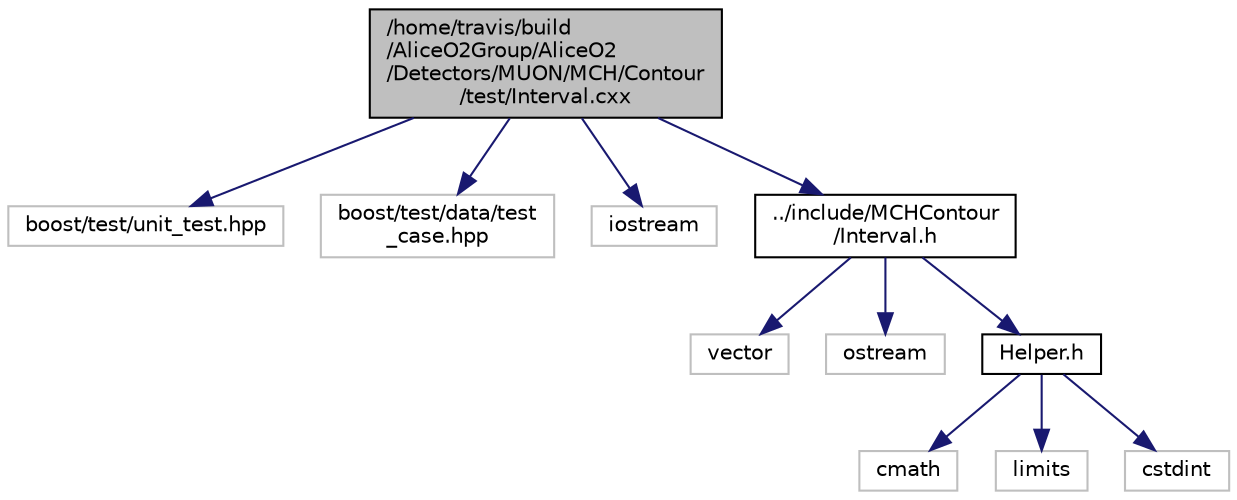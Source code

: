 digraph "/home/travis/build/AliceO2Group/AliceO2/Detectors/MUON/MCH/Contour/test/Interval.cxx"
{
 // INTERACTIVE_SVG=YES
  bgcolor="transparent";
  edge [fontname="Helvetica",fontsize="10",labelfontname="Helvetica",labelfontsize="10"];
  node [fontname="Helvetica",fontsize="10",shape=record];
  Node1 [label="/home/travis/build\l/AliceO2Group/AliceO2\l/Detectors/MUON/MCH/Contour\l/test/Interval.cxx",height=0.2,width=0.4,color="black", fillcolor="grey75", style="filled", fontcolor="black"];
  Node1 -> Node2 [color="midnightblue",fontsize="10",style="solid",fontname="Helvetica"];
  Node2 [label="boost/test/unit_test.hpp",height=0.2,width=0.4,color="grey75"];
  Node1 -> Node3 [color="midnightblue",fontsize="10",style="solid",fontname="Helvetica"];
  Node3 [label="boost/test/data/test\l_case.hpp",height=0.2,width=0.4,color="grey75"];
  Node1 -> Node4 [color="midnightblue",fontsize="10",style="solid",fontname="Helvetica"];
  Node4 [label="iostream",height=0.2,width=0.4,color="grey75"];
  Node1 -> Node5 [color="midnightblue",fontsize="10",style="solid",fontname="Helvetica"];
  Node5 [label="../include/MCHContour\l/Interval.h",height=0.2,width=0.4,color="black",URL="$d1/d55/Interval_8h.html"];
  Node5 -> Node6 [color="midnightblue",fontsize="10",style="solid",fontname="Helvetica"];
  Node6 [label="vector",height=0.2,width=0.4,color="grey75"];
  Node5 -> Node7 [color="midnightblue",fontsize="10",style="solid",fontname="Helvetica"];
  Node7 [label="ostream",height=0.2,width=0.4,color="grey75"];
  Node5 -> Node8 [color="midnightblue",fontsize="10",style="solid",fontname="Helvetica"];
  Node8 [label="Helper.h",height=0.2,width=0.4,color="black",URL="$d2/dc4/Helper_8h.html"];
  Node8 -> Node9 [color="midnightblue",fontsize="10",style="solid",fontname="Helvetica"];
  Node9 [label="cmath",height=0.2,width=0.4,color="grey75"];
  Node8 -> Node10 [color="midnightblue",fontsize="10",style="solid",fontname="Helvetica"];
  Node10 [label="limits",height=0.2,width=0.4,color="grey75"];
  Node8 -> Node11 [color="midnightblue",fontsize="10",style="solid",fontname="Helvetica"];
  Node11 [label="cstdint",height=0.2,width=0.4,color="grey75"];
}
